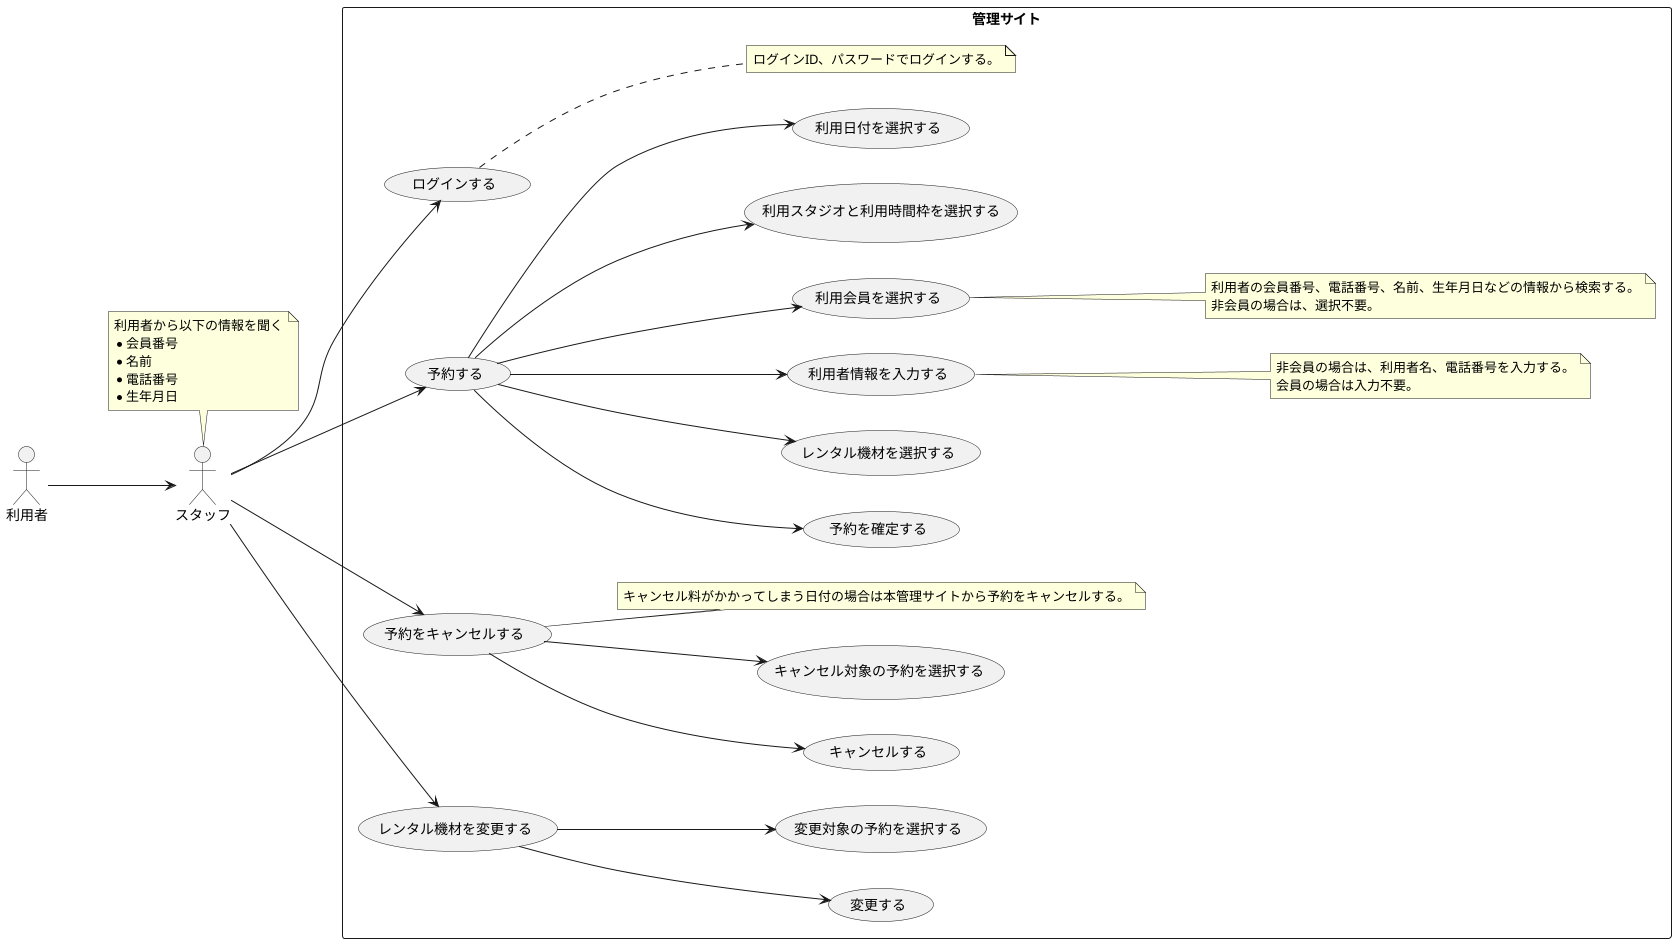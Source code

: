 @startuml Usecase

left to right direction

actor 利用者
actor スタッフ

利用者 --> スタッフ

note top of スタッフ
利用者から以下の情報を聞く
* 会員番号
* 名前
* 電話番号
* 生年月日
end note

rectangle 管理サイト {
    スタッフ --> (ログインする)
    スタッフ --> (予約する)
    (予約する) --> (予約を確定する)
    (予約する) --> (レンタル機材を選択する)
    (予約する) --> (利用者情報を入力する)
    (予約する) --> (利用会員を選択する)
    (予約する) --> (利用スタジオと利用時間枠を選択する)
    (予約する) --> (利用日付を選択する)

    note right of (ログインする)
    ログインID、パスワードでログインする。
    end note

    note right of (利用会員を選択する)
    利用者の会員番号、電話番号、名前、生年月日などの情報から検索する。
    非会員の場合は、選択不要。
    end note

    note right of (利用者情報を入力する)
    非会員の場合は、利用者名、電話番号を入力する。
    会員の場合は入力不要。
    end note

    スタッフ --> (予約をキャンセルする)
    (予約をキャンセルする) --> (キャンセルする)
    (予約をキャンセルする) --> (キャンセル対象の予約を選択する)

    note right of (予約をキャンセルする)
    キャンセル料がかかってしまう日付の場合は本管理サイトから予約をキャンセルする。
    end note

    スタッフ --> (レンタル機材を変更する)
    (レンタル機材を変更する) --> (変更する)
    (レンタル機材を変更する) --> (変更対象の予約を選択する)
}

@enduml
